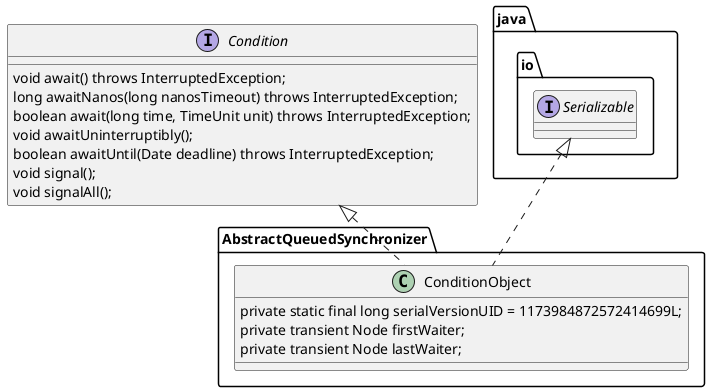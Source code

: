 @startuml


interface Condition {
    void await() throws InterruptedException;
    long awaitNanos(long nanosTimeout) throws InterruptedException;
    boolean await(long time, TimeUnit unit) throws InterruptedException;
    void awaitUninterruptibly();
    boolean awaitUntil(Date deadline) throws InterruptedException;
    void signal();
    void signalAll();
}

class AbstractQueuedSynchronizer.ConditionObject implements Condition, java.io.Serializable {
    private static final long serialVersionUID = 1173984872572414699L;
    private transient Node firstWaiter;
    private transient Node lastWaiter;
}


@enduml